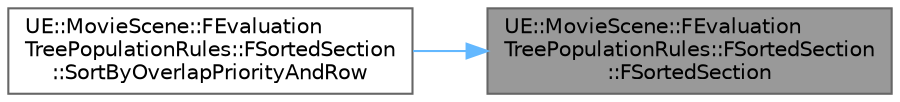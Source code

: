 digraph "UE::MovieScene::FEvaluationTreePopulationRules::FSortedSection::FSortedSection"
{
 // INTERACTIVE_SVG=YES
 // LATEX_PDF_SIZE
  bgcolor="transparent";
  edge [fontname=Helvetica,fontsize=10,labelfontname=Helvetica,labelfontsize=10];
  node [fontname=Helvetica,fontsize=10,shape=box,height=0.2,width=0.4];
  rankdir="RL";
  Node1 [id="Node000001",label="UE::MovieScene::FEvaluation\lTreePopulationRules::FSortedSection\l::FSortedSection",height=0.2,width=0.4,color="gray40", fillcolor="grey60", style="filled", fontcolor="black",tooltip=" "];
  Node1 -> Node2 [id="edge1_Node000001_Node000002",dir="back",color="steelblue1",style="solid",tooltip=" "];
  Node2 [id="Node000002",label="UE::MovieScene::FEvaluation\lTreePopulationRules::FSortedSection\l::SortByOverlapPriorityAndRow",height=0.2,width=0.4,color="grey40", fillcolor="white", style="filled",URL="$d6/d81/structUE_1_1MovieScene_1_1FEvaluationTreePopulationRules_1_1FSortedSection.html#a34e785c5f8c193f0dbd28a0c1f36c73a",tooltip=" "];
}
